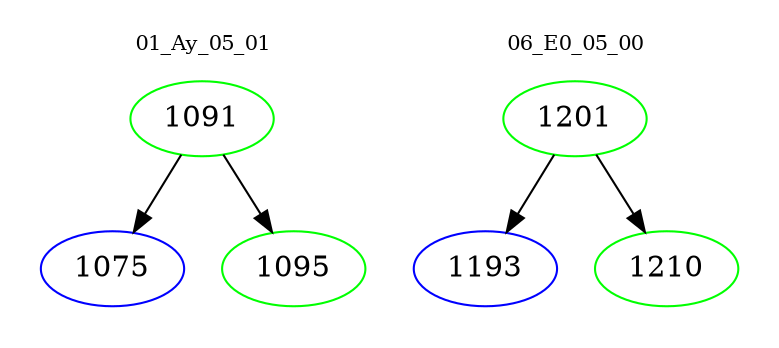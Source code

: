 digraph{
subgraph cluster_0 {
color = white
label = "01_Ay_05_01";
fontsize=10;
T0_1091 [label="1091", color="green"]
T0_1091 -> T0_1075 [color="black"]
T0_1075 [label="1075", color="blue"]
T0_1091 -> T0_1095 [color="black"]
T0_1095 [label="1095", color="green"]
}
subgraph cluster_1 {
color = white
label = "06_E0_05_00";
fontsize=10;
T1_1201 [label="1201", color="green"]
T1_1201 -> T1_1193 [color="black"]
T1_1193 [label="1193", color="blue"]
T1_1201 -> T1_1210 [color="black"]
T1_1210 [label="1210", color="green"]
}
}
